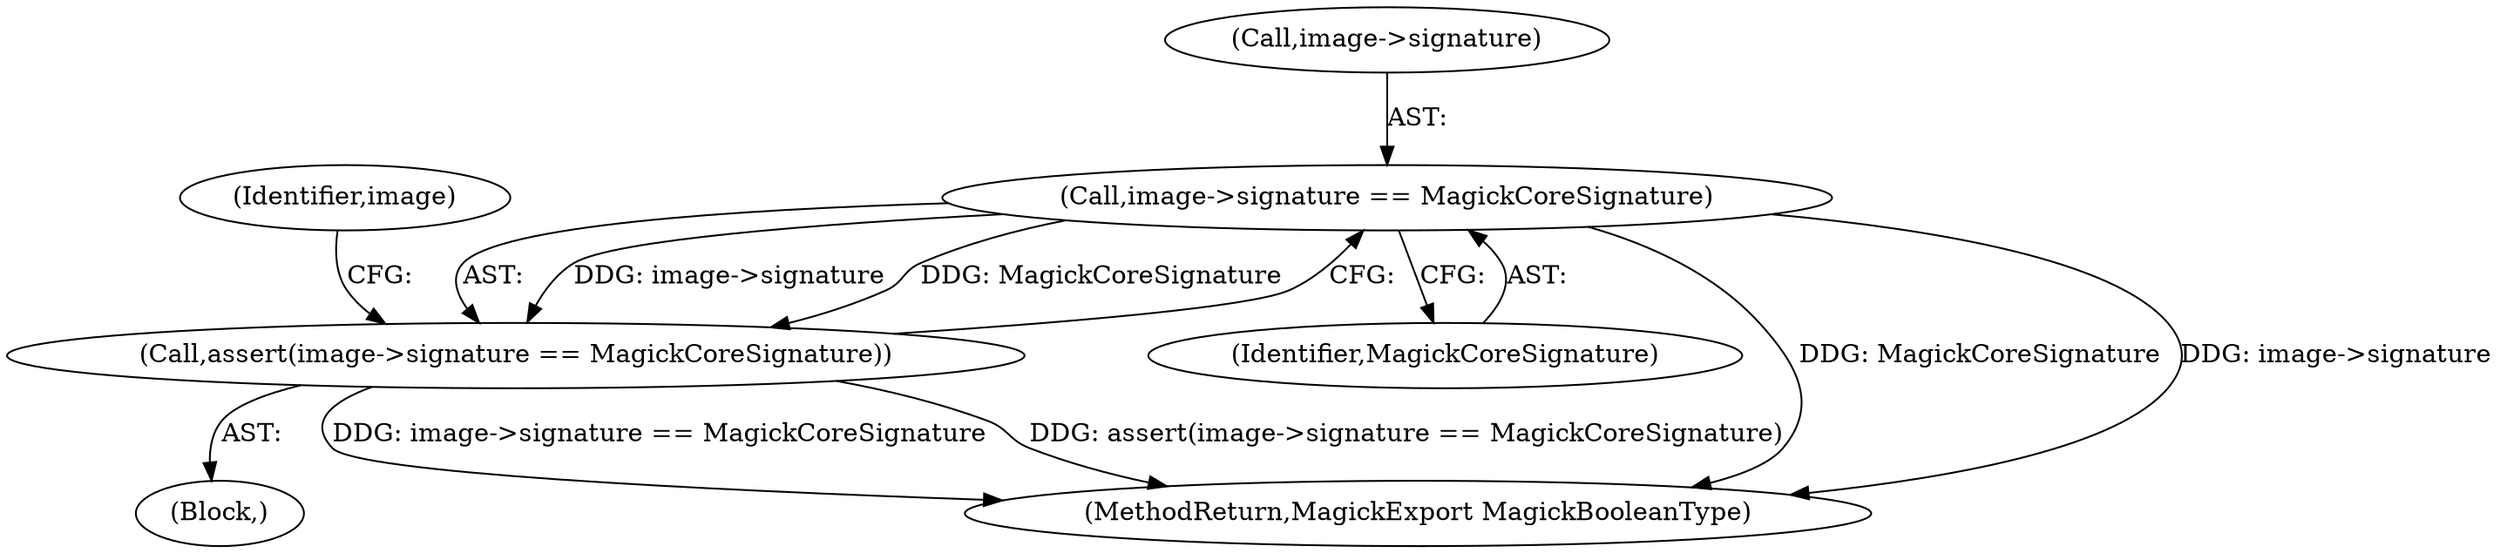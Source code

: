 digraph "0_ImageMagick_1cc6f0ccc92c20c7cab6c4a7335daf29c91f0d8e_0@pointer" {
"1000126" [label="(Call,image->signature == MagickCoreSignature)"];
"1000125" [label="(Call,assert(image->signature == MagickCoreSignature))"];
"1000108" [label="(Block,)"];
"1000130" [label="(Identifier,MagickCoreSignature)"];
"1000126" [label="(Call,image->signature == MagickCoreSignature)"];
"1000125" [label="(Call,assert(image->signature == MagickCoreSignature))"];
"1000968" [label="(MethodReturn,MagickExport MagickBooleanType)"];
"1000134" [label="(Identifier,image)"];
"1000127" [label="(Call,image->signature)"];
"1000126" -> "1000125"  [label="AST: "];
"1000126" -> "1000130"  [label="CFG: "];
"1000127" -> "1000126"  [label="AST: "];
"1000130" -> "1000126"  [label="AST: "];
"1000125" -> "1000126"  [label="CFG: "];
"1000126" -> "1000968"  [label="DDG: MagickCoreSignature"];
"1000126" -> "1000968"  [label="DDG: image->signature"];
"1000126" -> "1000125"  [label="DDG: image->signature"];
"1000126" -> "1000125"  [label="DDG: MagickCoreSignature"];
"1000125" -> "1000108"  [label="AST: "];
"1000134" -> "1000125"  [label="CFG: "];
"1000125" -> "1000968"  [label="DDG: image->signature == MagickCoreSignature"];
"1000125" -> "1000968"  [label="DDG: assert(image->signature == MagickCoreSignature)"];
}
